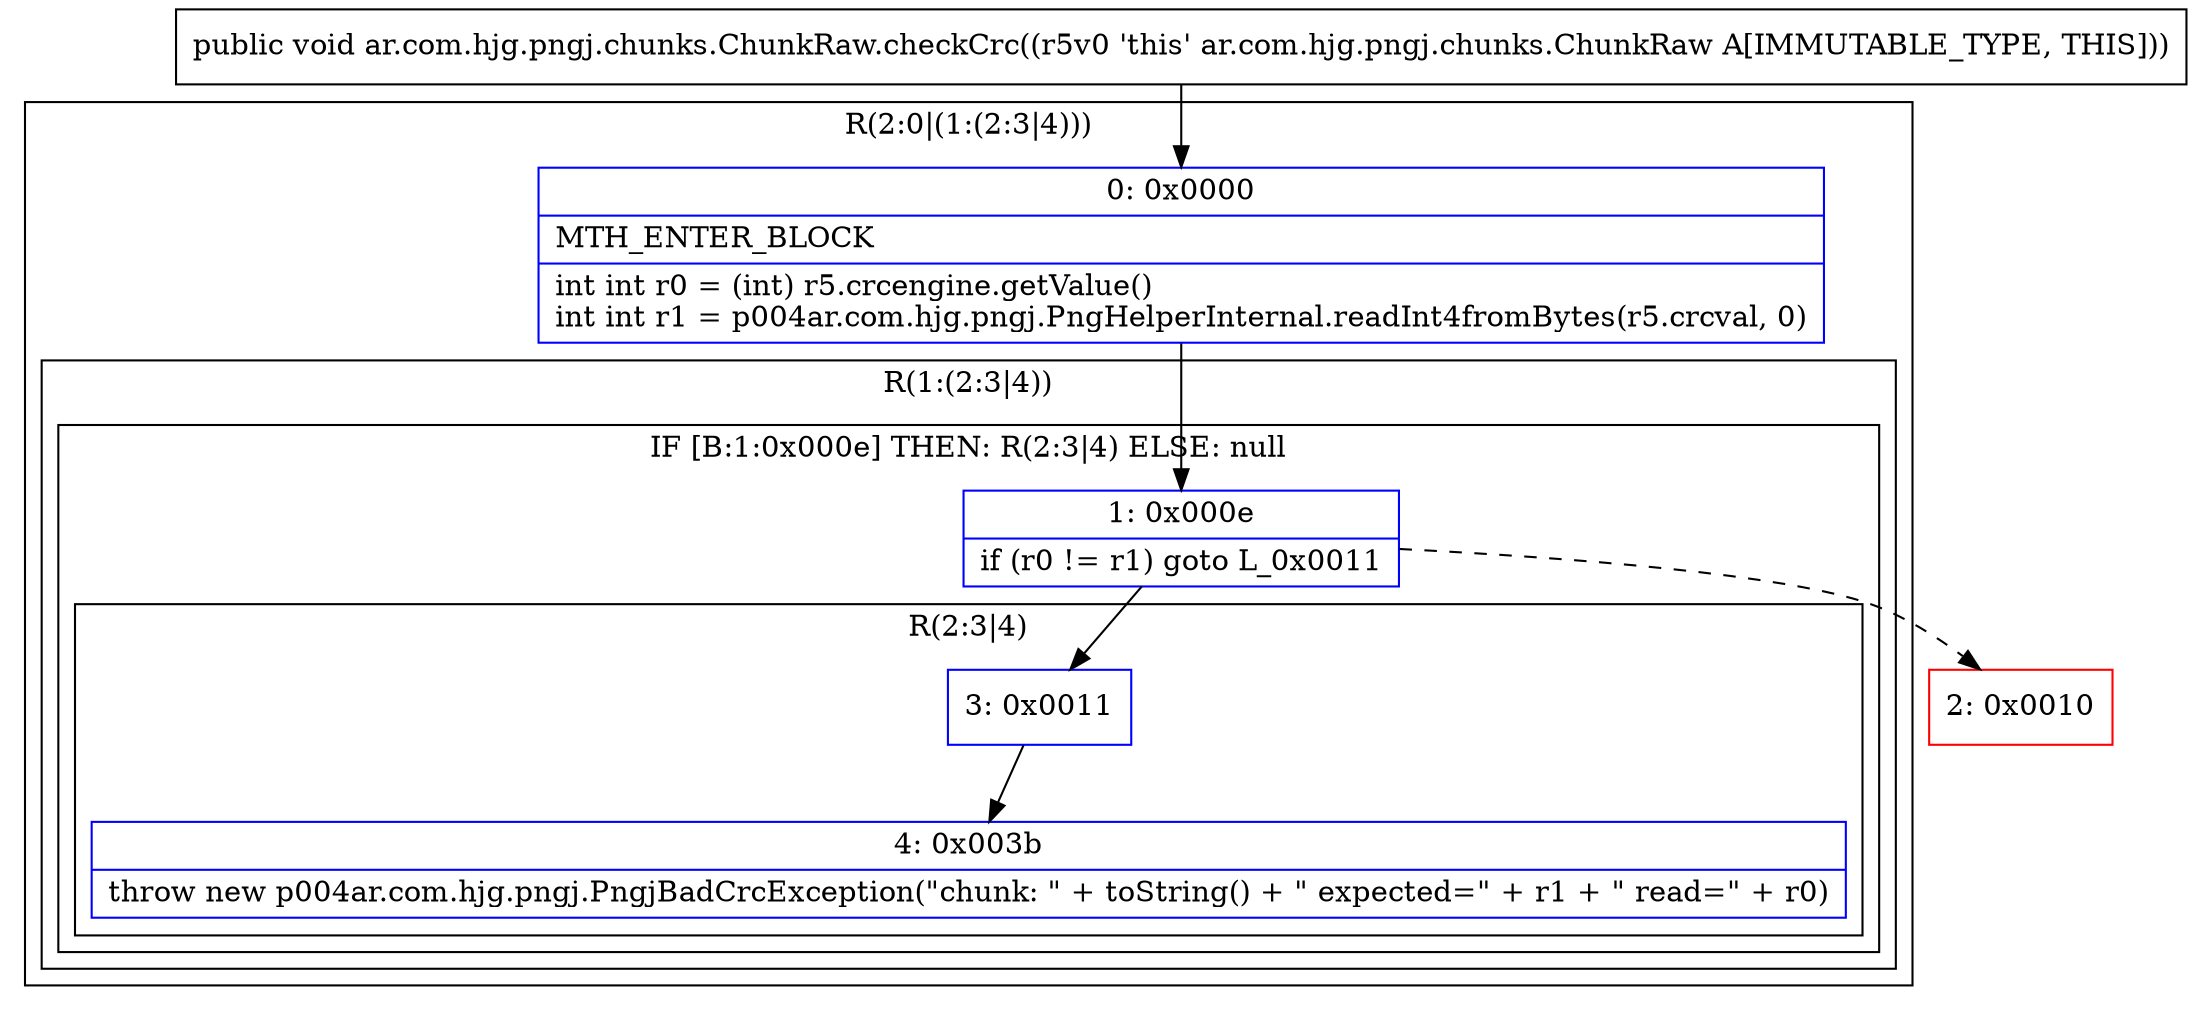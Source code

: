 digraph "CFG forar.com.hjg.pngj.chunks.ChunkRaw.checkCrc()V" {
subgraph cluster_Region_1799064820 {
label = "R(2:0|(1:(2:3|4)))";
node [shape=record,color=blue];
Node_0 [shape=record,label="{0\:\ 0x0000|MTH_ENTER_BLOCK\l|int int r0 = (int) r5.crcengine.getValue()\lint int r1 = p004ar.com.hjg.pngj.PngHelperInternal.readInt4fromBytes(r5.crcval, 0)\l}"];
subgraph cluster_Region_786702722 {
label = "R(1:(2:3|4))";
node [shape=record,color=blue];
subgraph cluster_IfRegion_992946284 {
label = "IF [B:1:0x000e] THEN: R(2:3|4) ELSE: null";
node [shape=record,color=blue];
Node_1 [shape=record,label="{1\:\ 0x000e|if (r0 != r1) goto L_0x0011\l}"];
subgraph cluster_Region_1578889860 {
label = "R(2:3|4)";
node [shape=record,color=blue];
Node_3 [shape=record,label="{3\:\ 0x0011}"];
Node_4 [shape=record,label="{4\:\ 0x003b|throw new p004ar.com.hjg.pngj.PngjBadCrcException(\"chunk: \" + toString() + \" expected=\" + r1 + \" read=\" + r0)\l}"];
}
}
}
}
Node_2 [shape=record,color=red,label="{2\:\ 0x0010}"];
MethodNode[shape=record,label="{public void ar.com.hjg.pngj.chunks.ChunkRaw.checkCrc((r5v0 'this' ar.com.hjg.pngj.chunks.ChunkRaw A[IMMUTABLE_TYPE, THIS])) }"];
MethodNode -> Node_0;
Node_0 -> Node_1;
Node_1 -> Node_2[style=dashed];
Node_1 -> Node_3;
Node_3 -> Node_4;
}

